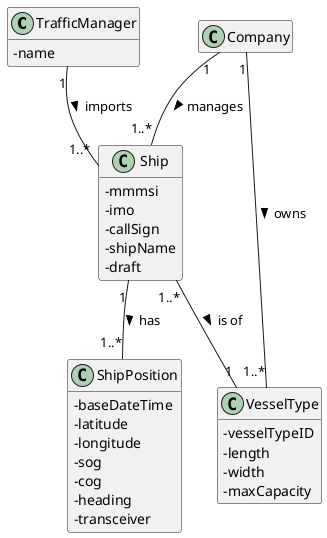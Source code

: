 @startuml
'https://plantuml.com/class-diagram
hide empty methods
hide empty attributes
skinparam classAttributeIconSize 0

class TrafficManager{
    -name
}

class Company{}

class Ship {
    -mmmsi /'MMSI - 1'/
    -imo /'IMO - 9'/
    -callSign /'CallSign - 10'/
    -shipName /'VesselName - 8'/
    -draft /'Draft - 14'/
    '-shipPositions /'BST que guarda Positions'/
    '-vesselType /'objeto do tipo VesselType'/
}

class VesselType{
    -vesselTypeID /'VesselType - 11'/
    -length /'Length - 12'/
    -width /'Width - 13'/
    -maxCapacity /'Cargo - 15'/
}

class ShipPosition {
    -baseDateTime /'BaseDateTime - 2'/
    -latitude /'LAT - 3'/
    -longitude /'LON - 4'/
    -sog /'SOG - 5'/
    -cog /'COG - 6'/
    -heading /'Heading - 7'/
    -transceiver /'TransceiverClass - 16'/
}

Company "1" -- "1..*" VesselType : owns >
Ship "1..*" -- "1" VesselType : is of >
TrafficManager "1" -- "1..*" Ship : imports >
Ship "1" -- "1..*" ShipPosition : has >
Company "1" -- "1..*" Ship : manages >

@enduml